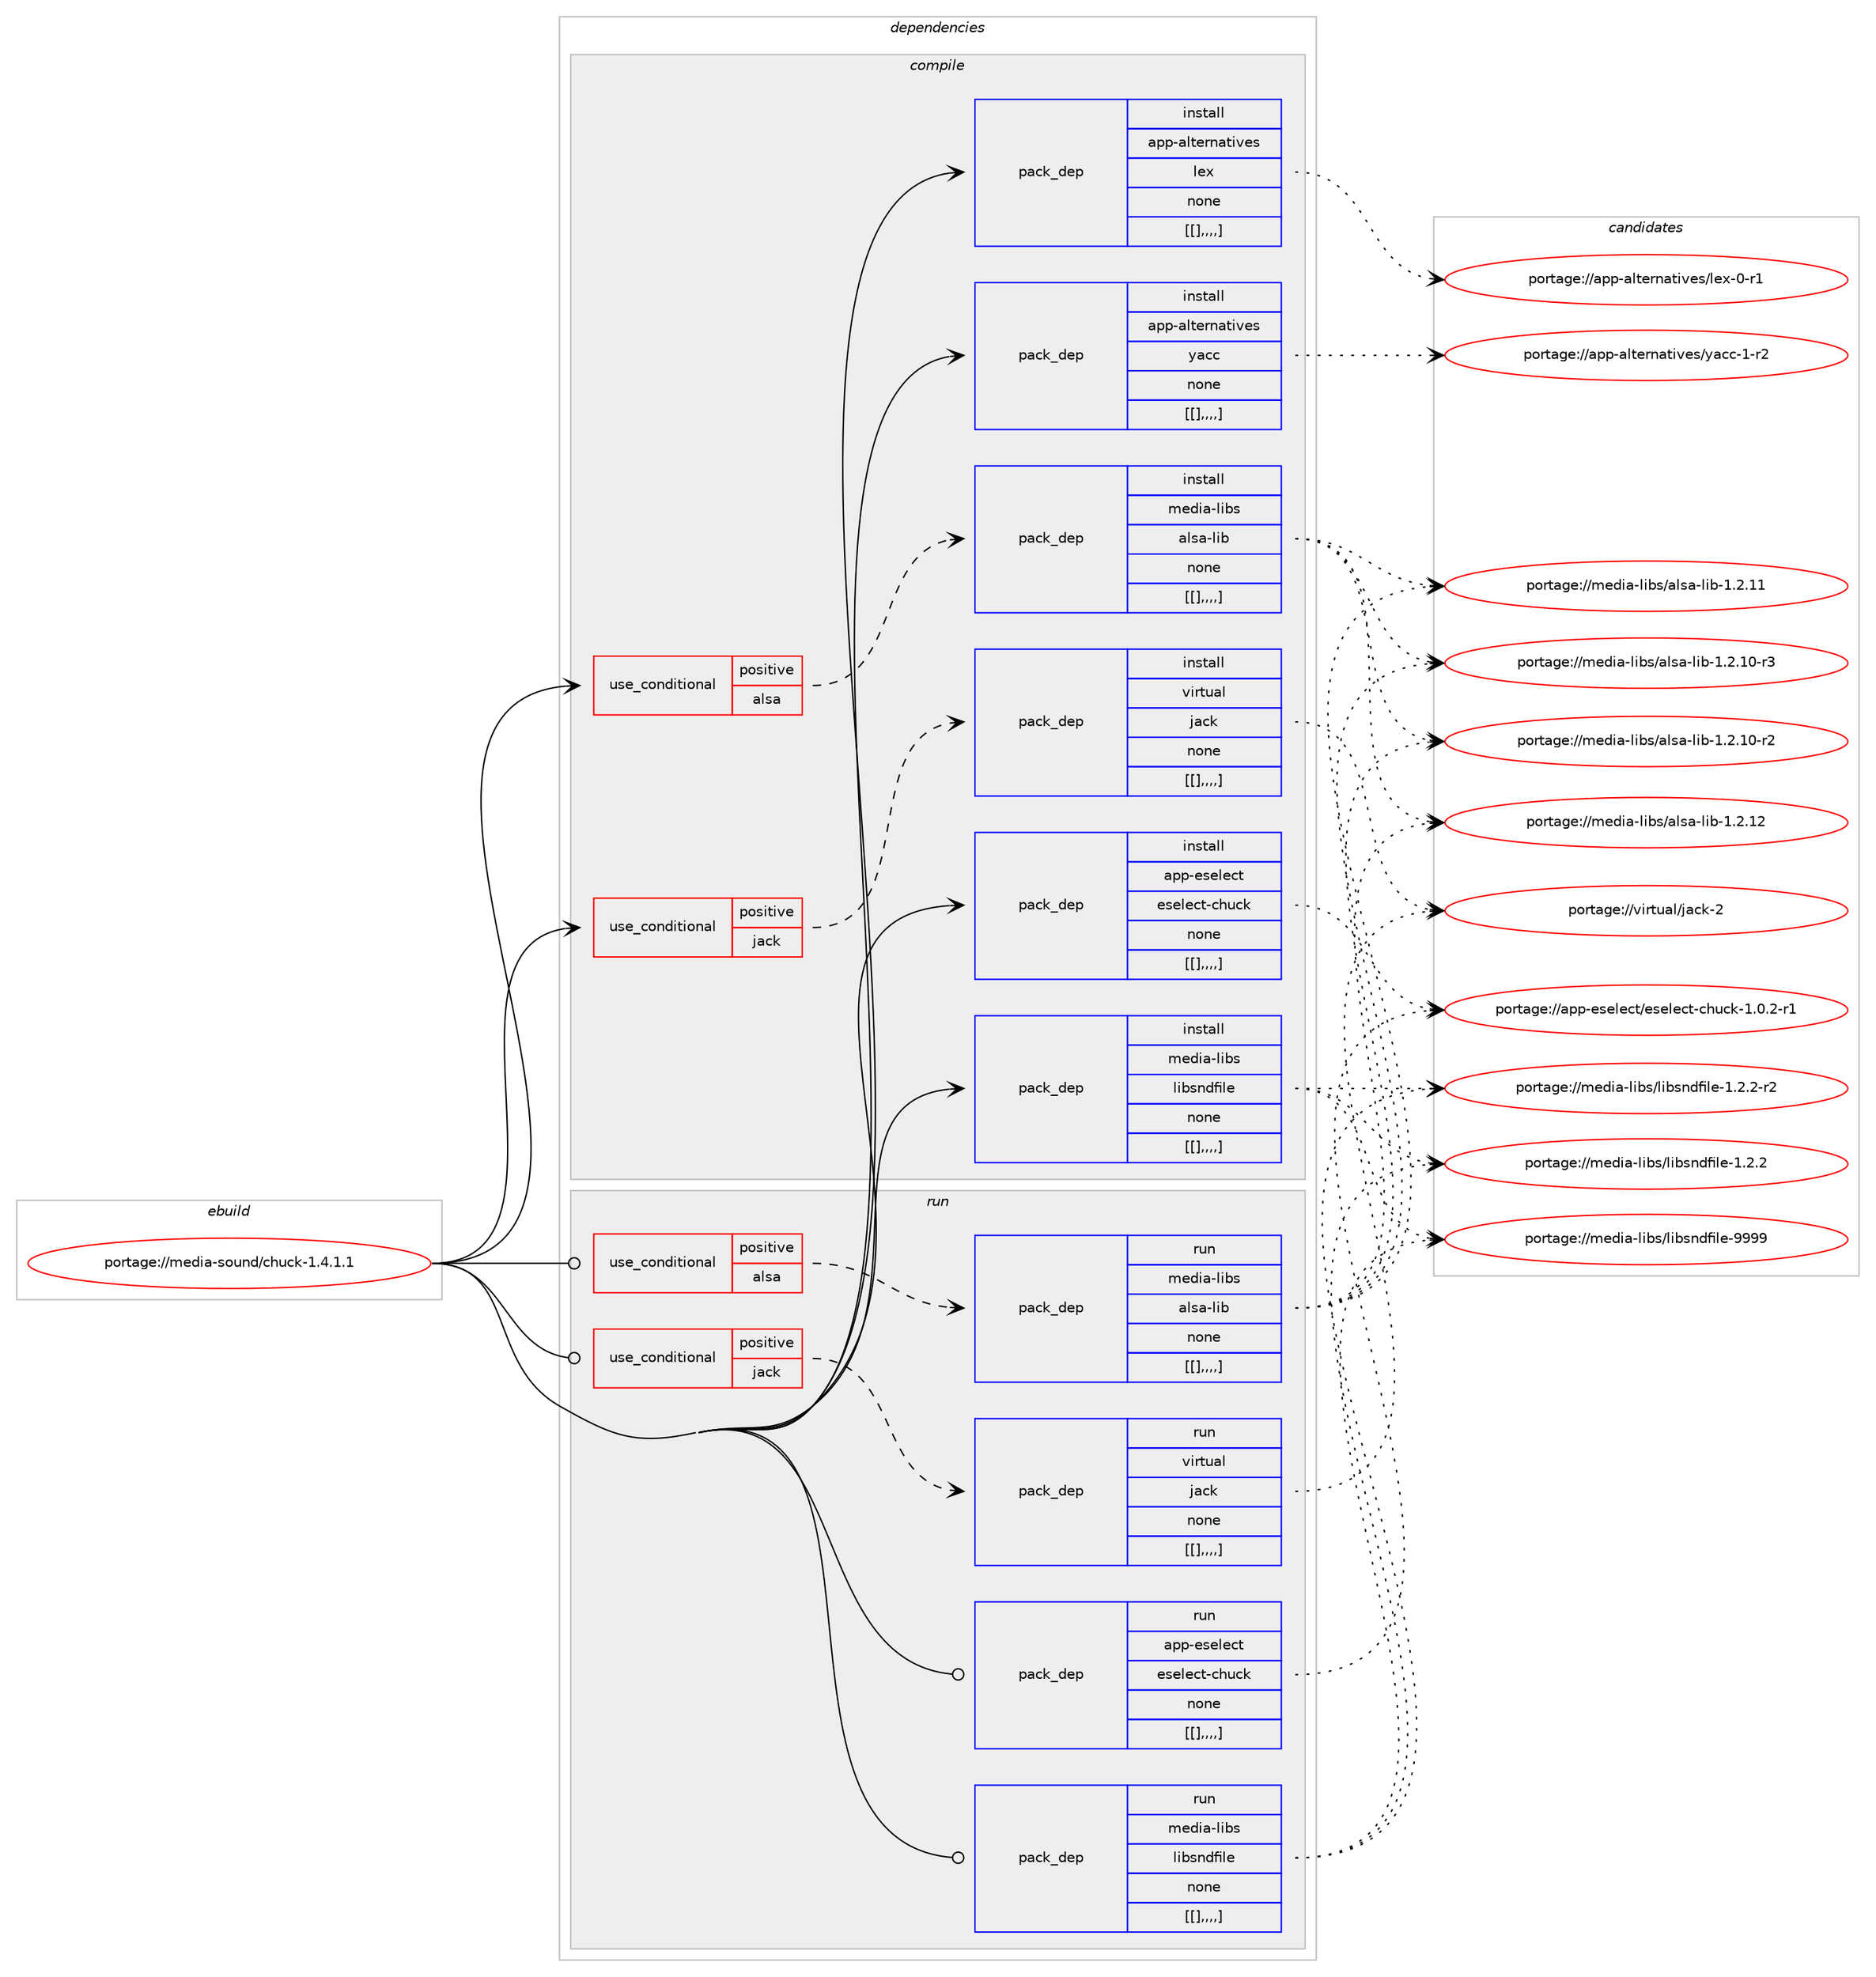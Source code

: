 digraph prolog {

# *************
# Graph options
# *************

newrank=true;
concentrate=true;
compound=true;
graph [rankdir=LR,fontname=Helvetica,fontsize=10,ranksep=1.5];#, ranksep=2.5, nodesep=0.2];
edge  [arrowhead=vee];
node  [fontname=Helvetica,fontsize=10];

# **********
# The ebuild
# **********

subgraph cluster_leftcol {
color=gray;
label=<<i>ebuild</i>>;
id [label="portage://media-sound/chuck-1.4.1.1", color=red, width=4, href="../media-sound/chuck-1.4.1.1.svg"];
}

# ****************
# The dependencies
# ****************

subgraph cluster_midcol {
color=gray;
label=<<i>dependencies</i>>;
subgraph cluster_compile {
fillcolor="#eeeeee";
style=filled;
label=<<i>compile</i>>;
subgraph cond83200 {
dependency330373 [label=<<TABLE BORDER="0" CELLBORDER="1" CELLSPACING="0" CELLPADDING="4"><TR><TD ROWSPAN="3" CELLPADDING="10">use_conditional</TD></TR><TR><TD>positive</TD></TR><TR><TD>alsa</TD></TR></TABLE>>, shape=none, color=red];
subgraph pack244568 {
dependency330374 [label=<<TABLE BORDER="0" CELLBORDER="1" CELLSPACING="0" CELLPADDING="4" WIDTH="220"><TR><TD ROWSPAN="6" CELLPADDING="30">pack_dep</TD></TR><TR><TD WIDTH="110">install</TD></TR><TR><TD>media-libs</TD></TR><TR><TD>alsa-lib</TD></TR><TR><TD>none</TD></TR><TR><TD>[[],,,,]</TD></TR></TABLE>>, shape=none, color=blue];
}
dependency330373:e -> dependency330374:w [weight=20,style="dashed",arrowhead="vee"];
}
id:e -> dependency330373:w [weight=20,style="solid",arrowhead="vee"];
subgraph cond83201 {
dependency330375 [label=<<TABLE BORDER="0" CELLBORDER="1" CELLSPACING="0" CELLPADDING="4"><TR><TD ROWSPAN="3" CELLPADDING="10">use_conditional</TD></TR><TR><TD>positive</TD></TR><TR><TD>jack</TD></TR></TABLE>>, shape=none, color=red];
subgraph pack244569 {
dependency330376 [label=<<TABLE BORDER="0" CELLBORDER="1" CELLSPACING="0" CELLPADDING="4" WIDTH="220"><TR><TD ROWSPAN="6" CELLPADDING="30">pack_dep</TD></TR><TR><TD WIDTH="110">install</TD></TR><TR><TD>virtual</TD></TR><TR><TD>jack</TD></TR><TR><TD>none</TD></TR><TR><TD>[[],,,,]</TD></TR></TABLE>>, shape=none, color=blue];
}
dependency330375:e -> dependency330376:w [weight=20,style="dashed",arrowhead="vee"];
}
id:e -> dependency330375:w [weight=20,style="solid",arrowhead="vee"];
subgraph pack244570 {
dependency330377 [label=<<TABLE BORDER="0" CELLBORDER="1" CELLSPACING="0" CELLPADDING="4" WIDTH="220"><TR><TD ROWSPAN="6" CELLPADDING="30">pack_dep</TD></TR><TR><TD WIDTH="110">install</TD></TR><TR><TD>app-alternatives</TD></TR><TR><TD>lex</TD></TR><TR><TD>none</TD></TR><TR><TD>[[],,,,]</TD></TR></TABLE>>, shape=none, color=blue];
}
id:e -> dependency330377:w [weight=20,style="solid",arrowhead="vee"];
subgraph pack244571 {
dependency330378 [label=<<TABLE BORDER="0" CELLBORDER="1" CELLSPACING="0" CELLPADDING="4" WIDTH="220"><TR><TD ROWSPAN="6" CELLPADDING="30">pack_dep</TD></TR><TR><TD WIDTH="110">install</TD></TR><TR><TD>app-alternatives</TD></TR><TR><TD>yacc</TD></TR><TR><TD>none</TD></TR><TR><TD>[[],,,,]</TD></TR></TABLE>>, shape=none, color=blue];
}
id:e -> dependency330378:w [weight=20,style="solid",arrowhead="vee"];
subgraph pack244572 {
dependency330379 [label=<<TABLE BORDER="0" CELLBORDER="1" CELLSPACING="0" CELLPADDING="4" WIDTH="220"><TR><TD ROWSPAN="6" CELLPADDING="30">pack_dep</TD></TR><TR><TD WIDTH="110">install</TD></TR><TR><TD>app-eselect</TD></TR><TR><TD>eselect-chuck</TD></TR><TR><TD>none</TD></TR><TR><TD>[[],,,,]</TD></TR></TABLE>>, shape=none, color=blue];
}
id:e -> dependency330379:w [weight=20,style="solid",arrowhead="vee"];
subgraph pack244573 {
dependency330380 [label=<<TABLE BORDER="0" CELLBORDER="1" CELLSPACING="0" CELLPADDING="4" WIDTH="220"><TR><TD ROWSPAN="6" CELLPADDING="30">pack_dep</TD></TR><TR><TD WIDTH="110">install</TD></TR><TR><TD>media-libs</TD></TR><TR><TD>libsndfile</TD></TR><TR><TD>none</TD></TR><TR><TD>[[],,,,]</TD></TR></TABLE>>, shape=none, color=blue];
}
id:e -> dependency330380:w [weight=20,style="solid",arrowhead="vee"];
}
subgraph cluster_compileandrun {
fillcolor="#eeeeee";
style=filled;
label=<<i>compile and run</i>>;
}
subgraph cluster_run {
fillcolor="#eeeeee";
style=filled;
label=<<i>run</i>>;
subgraph cond83202 {
dependency330381 [label=<<TABLE BORDER="0" CELLBORDER="1" CELLSPACING="0" CELLPADDING="4"><TR><TD ROWSPAN="3" CELLPADDING="10">use_conditional</TD></TR><TR><TD>positive</TD></TR><TR><TD>alsa</TD></TR></TABLE>>, shape=none, color=red];
subgraph pack244574 {
dependency330382 [label=<<TABLE BORDER="0" CELLBORDER="1" CELLSPACING="0" CELLPADDING="4" WIDTH="220"><TR><TD ROWSPAN="6" CELLPADDING="30">pack_dep</TD></TR><TR><TD WIDTH="110">run</TD></TR><TR><TD>media-libs</TD></TR><TR><TD>alsa-lib</TD></TR><TR><TD>none</TD></TR><TR><TD>[[],,,,]</TD></TR></TABLE>>, shape=none, color=blue];
}
dependency330381:e -> dependency330382:w [weight=20,style="dashed",arrowhead="vee"];
}
id:e -> dependency330381:w [weight=20,style="solid",arrowhead="odot"];
subgraph cond83203 {
dependency330383 [label=<<TABLE BORDER="0" CELLBORDER="1" CELLSPACING="0" CELLPADDING="4"><TR><TD ROWSPAN="3" CELLPADDING="10">use_conditional</TD></TR><TR><TD>positive</TD></TR><TR><TD>jack</TD></TR></TABLE>>, shape=none, color=red];
subgraph pack244575 {
dependency330384 [label=<<TABLE BORDER="0" CELLBORDER="1" CELLSPACING="0" CELLPADDING="4" WIDTH="220"><TR><TD ROWSPAN="6" CELLPADDING="30">pack_dep</TD></TR><TR><TD WIDTH="110">run</TD></TR><TR><TD>virtual</TD></TR><TR><TD>jack</TD></TR><TR><TD>none</TD></TR><TR><TD>[[],,,,]</TD></TR></TABLE>>, shape=none, color=blue];
}
dependency330383:e -> dependency330384:w [weight=20,style="dashed",arrowhead="vee"];
}
id:e -> dependency330383:w [weight=20,style="solid",arrowhead="odot"];
subgraph pack244576 {
dependency330385 [label=<<TABLE BORDER="0" CELLBORDER="1" CELLSPACING="0" CELLPADDING="4" WIDTH="220"><TR><TD ROWSPAN="6" CELLPADDING="30">pack_dep</TD></TR><TR><TD WIDTH="110">run</TD></TR><TR><TD>app-eselect</TD></TR><TR><TD>eselect-chuck</TD></TR><TR><TD>none</TD></TR><TR><TD>[[],,,,]</TD></TR></TABLE>>, shape=none, color=blue];
}
id:e -> dependency330385:w [weight=20,style="solid",arrowhead="odot"];
subgraph pack244577 {
dependency330386 [label=<<TABLE BORDER="0" CELLBORDER="1" CELLSPACING="0" CELLPADDING="4" WIDTH="220"><TR><TD ROWSPAN="6" CELLPADDING="30">pack_dep</TD></TR><TR><TD WIDTH="110">run</TD></TR><TR><TD>media-libs</TD></TR><TR><TD>libsndfile</TD></TR><TR><TD>none</TD></TR><TR><TD>[[],,,,]</TD></TR></TABLE>>, shape=none, color=blue];
}
id:e -> dependency330386:w [weight=20,style="solid",arrowhead="odot"];
}
}

# **************
# The candidates
# **************

subgraph cluster_choices {
rank=same;
color=gray;
label=<<i>candidates</i>>;

subgraph choice244568 {
color=black;
nodesep=1;
choice109101100105974510810598115479710811597451081059845494650464950 [label="portage://media-libs/alsa-lib-1.2.12", color=red, width=4,href="../media-libs/alsa-lib-1.2.12.svg"];
choice109101100105974510810598115479710811597451081059845494650464949 [label="portage://media-libs/alsa-lib-1.2.11", color=red, width=4,href="../media-libs/alsa-lib-1.2.11.svg"];
choice1091011001059745108105981154797108115974510810598454946504649484511451 [label="portage://media-libs/alsa-lib-1.2.10-r3", color=red, width=4,href="../media-libs/alsa-lib-1.2.10-r3.svg"];
choice1091011001059745108105981154797108115974510810598454946504649484511450 [label="portage://media-libs/alsa-lib-1.2.10-r2", color=red, width=4,href="../media-libs/alsa-lib-1.2.10-r2.svg"];
dependency330374:e -> choice109101100105974510810598115479710811597451081059845494650464950:w [style=dotted,weight="100"];
dependency330374:e -> choice109101100105974510810598115479710811597451081059845494650464949:w [style=dotted,weight="100"];
dependency330374:e -> choice1091011001059745108105981154797108115974510810598454946504649484511451:w [style=dotted,weight="100"];
dependency330374:e -> choice1091011001059745108105981154797108115974510810598454946504649484511450:w [style=dotted,weight="100"];
}
subgraph choice244569 {
color=black;
nodesep=1;
choice118105114116117971084710697991074550 [label="portage://virtual/jack-2", color=red, width=4,href="../virtual/jack-2.svg"];
dependency330376:e -> choice118105114116117971084710697991074550:w [style=dotted,weight="100"];
}
subgraph choice244570 {
color=black;
nodesep=1;
choice971121124597108116101114110971161051181011154710810112045484511449 [label="portage://app-alternatives/lex-0-r1", color=red, width=4,href="../app-alternatives/lex-0-r1.svg"];
dependency330377:e -> choice971121124597108116101114110971161051181011154710810112045484511449:w [style=dotted,weight="100"];
}
subgraph choice244571 {
color=black;
nodesep=1;
choice971121124597108116101114110971161051181011154712197999945494511450 [label="portage://app-alternatives/yacc-1-r2", color=red, width=4,href="../app-alternatives/yacc-1-r2.svg"];
dependency330378:e -> choice971121124597108116101114110971161051181011154712197999945494511450:w [style=dotted,weight="100"];
}
subgraph choice244572 {
color=black;
nodesep=1;
choice97112112451011151011081019911647101115101108101991164599104117991074549464846504511449 [label="portage://app-eselect/eselect-chuck-1.0.2-r1", color=red, width=4,href="../app-eselect/eselect-chuck-1.0.2-r1.svg"];
dependency330379:e -> choice97112112451011151011081019911647101115101108101991164599104117991074549464846504511449:w [style=dotted,weight="100"];
}
subgraph choice244573 {
color=black;
nodesep=1;
choice10910110010597451081059811547108105981151101001021051081014557575757 [label="portage://media-libs/libsndfile-9999", color=red, width=4,href="../media-libs/libsndfile-9999.svg"];
choice10910110010597451081059811547108105981151101001021051081014549465046504511450 [label="portage://media-libs/libsndfile-1.2.2-r2", color=red, width=4,href="../media-libs/libsndfile-1.2.2-r2.svg"];
choice1091011001059745108105981154710810598115110100102105108101454946504650 [label="portage://media-libs/libsndfile-1.2.2", color=red, width=4,href="../media-libs/libsndfile-1.2.2.svg"];
dependency330380:e -> choice10910110010597451081059811547108105981151101001021051081014557575757:w [style=dotted,weight="100"];
dependency330380:e -> choice10910110010597451081059811547108105981151101001021051081014549465046504511450:w [style=dotted,weight="100"];
dependency330380:e -> choice1091011001059745108105981154710810598115110100102105108101454946504650:w [style=dotted,weight="100"];
}
subgraph choice244574 {
color=black;
nodesep=1;
choice109101100105974510810598115479710811597451081059845494650464950 [label="portage://media-libs/alsa-lib-1.2.12", color=red, width=4,href="../media-libs/alsa-lib-1.2.12.svg"];
choice109101100105974510810598115479710811597451081059845494650464949 [label="portage://media-libs/alsa-lib-1.2.11", color=red, width=4,href="../media-libs/alsa-lib-1.2.11.svg"];
choice1091011001059745108105981154797108115974510810598454946504649484511451 [label="portage://media-libs/alsa-lib-1.2.10-r3", color=red, width=4,href="../media-libs/alsa-lib-1.2.10-r3.svg"];
choice1091011001059745108105981154797108115974510810598454946504649484511450 [label="portage://media-libs/alsa-lib-1.2.10-r2", color=red, width=4,href="../media-libs/alsa-lib-1.2.10-r2.svg"];
dependency330382:e -> choice109101100105974510810598115479710811597451081059845494650464950:w [style=dotted,weight="100"];
dependency330382:e -> choice109101100105974510810598115479710811597451081059845494650464949:w [style=dotted,weight="100"];
dependency330382:e -> choice1091011001059745108105981154797108115974510810598454946504649484511451:w [style=dotted,weight="100"];
dependency330382:e -> choice1091011001059745108105981154797108115974510810598454946504649484511450:w [style=dotted,weight="100"];
}
subgraph choice244575 {
color=black;
nodesep=1;
choice118105114116117971084710697991074550 [label="portage://virtual/jack-2", color=red, width=4,href="../virtual/jack-2.svg"];
dependency330384:e -> choice118105114116117971084710697991074550:w [style=dotted,weight="100"];
}
subgraph choice244576 {
color=black;
nodesep=1;
choice97112112451011151011081019911647101115101108101991164599104117991074549464846504511449 [label="portage://app-eselect/eselect-chuck-1.0.2-r1", color=red, width=4,href="../app-eselect/eselect-chuck-1.0.2-r1.svg"];
dependency330385:e -> choice97112112451011151011081019911647101115101108101991164599104117991074549464846504511449:w [style=dotted,weight="100"];
}
subgraph choice244577 {
color=black;
nodesep=1;
choice10910110010597451081059811547108105981151101001021051081014557575757 [label="portage://media-libs/libsndfile-9999", color=red, width=4,href="../media-libs/libsndfile-9999.svg"];
choice10910110010597451081059811547108105981151101001021051081014549465046504511450 [label="portage://media-libs/libsndfile-1.2.2-r2", color=red, width=4,href="../media-libs/libsndfile-1.2.2-r2.svg"];
choice1091011001059745108105981154710810598115110100102105108101454946504650 [label="portage://media-libs/libsndfile-1.2.2", color=red, width=4,href="../media-libs/libsndfile-1.2.2.svg"];
dependency330386:e -> choice10910110010597451081059811547108105981151101001021051081014557575757:w [style=dotted,weight="100"];
dependency330386:e -> choice10910110010597451081059811547108105981151101001021051081014549465046504511450:w [style=dotted,weight="100"];
dependency330386:e -> choice1091011001059745108105981154710810598115110100102105108101454946504650:w [style=dotted,weight="100"];
}
}

}
